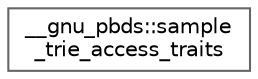 digraph "Graphical Class Hierarchy"
{
 // LATEX_PDF_SIZE
  bgcolor="transparent";
  edge [fontname=Helvetica,fontsize=10,labelfontname=Helvetica,labelfontsize=10];
  node [fontname=Helvetica,fontsize=10,shape=box,height=0.2,width=0.4];
  rankdir="LR";
  Node0 [id="Node000000",label="__gnu_pbds::sample\l_trie_access_traits",height=0.2,width=0.4,color="grey40", fillcolor="white", style="filled",URL="$struct____gnu__pbds_1_1sample__trie__access__traits.html",tooltip="A sample trie element access traits."];
}
